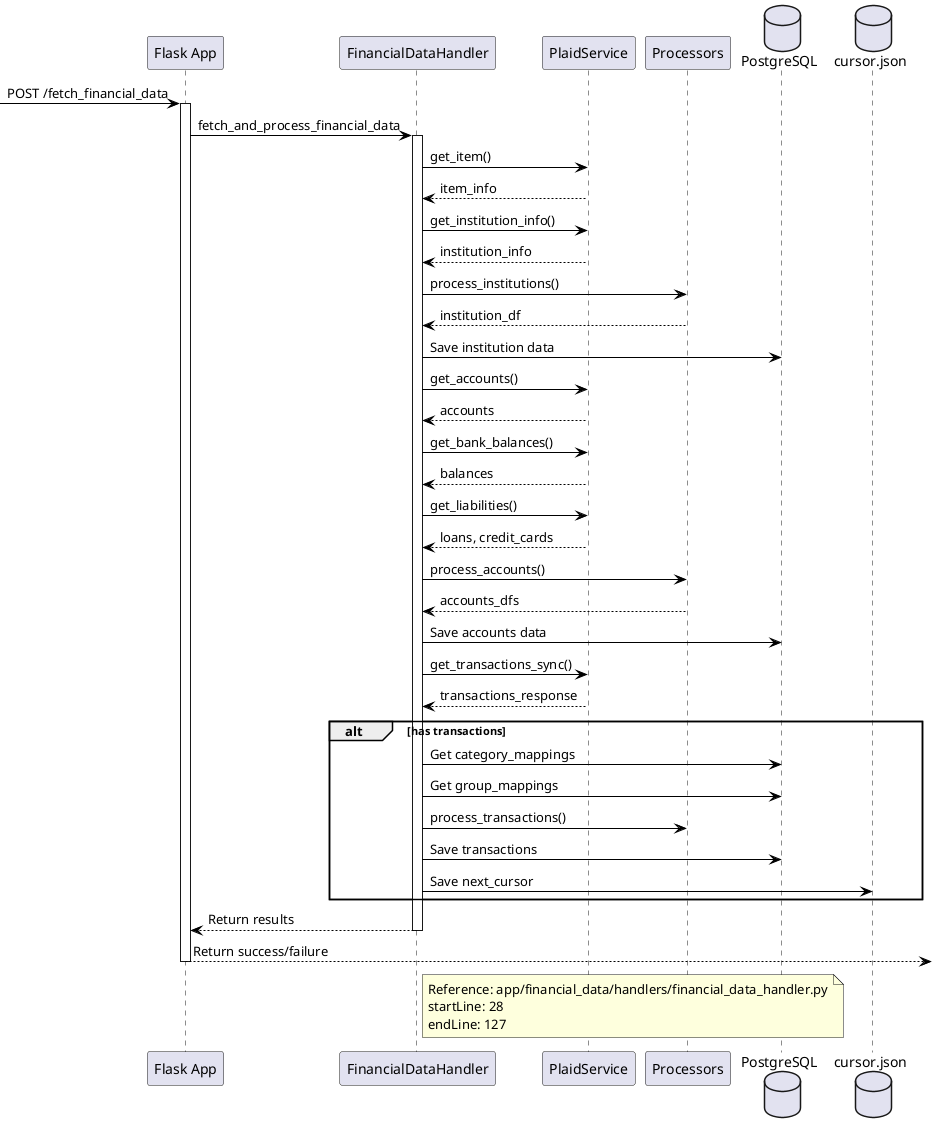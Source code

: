 @startuml Financial Data Fetching Process

skinparam {
    BackgroundColor white
    ArrowColor black
    ActorBorderColor black
    LifelineBackgroundColor white
}

participant "Flask App" as App
participant "FinancialDataHandler" as Handler
participant "PlaidService" as Plaid
participant "Processors" as Proc
database "PostgreSQL" as DB
database "cursor.json" as Cursor

-> App: POST /fetch_financial_data
activate App

App -> Handler: fetch_and_process_financial_data
activate Handler

Handler -> Plaid: get_item()
Plaid --> Handler: item_info

Handler -> Plaid: get_institution_info()
Plaid --> Handler: institution_info

Handler -> Proc: process_institutions()
Proc --> Handler: institution_df

Handler -> DB: Save institution data

Handler -> Plaid: get_accounts()
Plaid --> Handler: accounts

Handler -> Plaid: get_bank_balances()
Plaid --> Handler: balances

Handler -> Plaid: get_liabilities()
Plaid --> Handler: loans, credit_cards

Handler -> Proc: process_accounts()
Proc --> Handler: accounts_dfs

Handler -> DB: Save accounts data

Handler -> Plaid: get_transactions_sync()
Plaid --> Handler: transactions_response

alt has transactions
    Handler -> DB: Get category_mappings
    Handler -> DB: Get group_mappings
    Handler -> Proc: process_transactions()
    Handler -> DB: Save transactions
    Handler -> Cursor: Save next_cursor
end

Handler --> App: Return results
deactivate Handler

App --> : Return success/failure
deactivate App

note right of Handler
  Reference: app/financial_data/handlers/financial_data_handler.py
  startLine: 28
  endLine: 127
end note

@enduml 